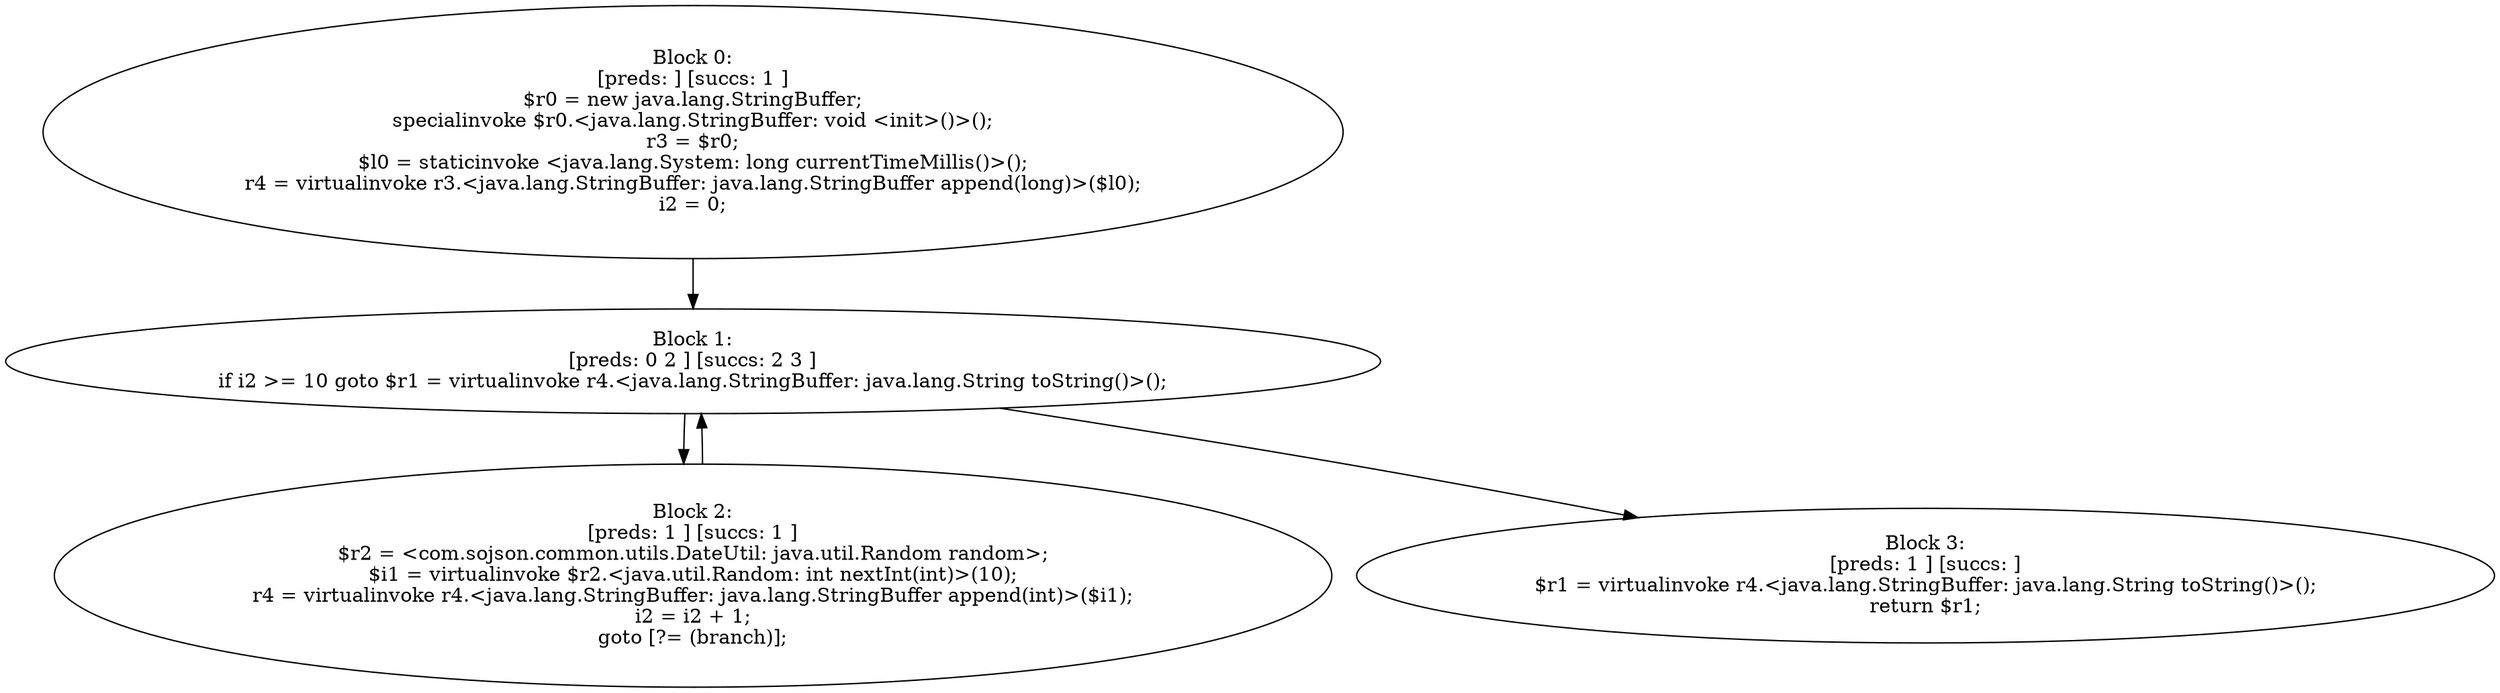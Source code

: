 digraph "unitGraph" {
    "Block 0:
[preds: ] [succs: 1 ]
$r0 = new java.lang.StringBuffer;
specialinvoke $r0.<java.lang.StringBuffer: void <init>()>();
r3 = $r0;
$l0 = staticinvoke <java.lang.System: long currentTimeMillis()>();
r4 = virtualinvoke r3.<java.lang.StringBuffer: java.lang.StringBuffer append(long)>($l0);
i2 = 0;
"
    "Block 1:
[preds: 0 2 ] [succs: 2 3 ]
if i2 >= 10 goto $r1 = virtualinvoke r4.<java.lang.StringBuffer: java.lang.String toString()>();
"
    "Block 2:
[preds: 1 ] [succs: 1 ]
$r2 = <com.sojson.common.utils.DateUtil: java.util.Random random>;
$i1 = virtualinvoke $r2.<java.util.Random: int nextInt(int)>(10);
r4 = virtualinvoke r4.<java.lang.StringBuffer: java.lang.StringBuffer append(int)>($i1);
i2 = i2 + 1;
goto [?= (branch)];
"
    "Block 3:
[preds: 1 ] [succs: ]
$r1 = virtualinvoke r4.<java.lang.StringBuffer: java.lang.String toString()>();
return $r1;
"
    "Block 0:
[preds: ] [succs: 1 ]
$r0 = new java.lang.StringBuffer;
specialinvoke $r0.<java.lang.StringBuffer: void <init>()>();
r3 = $r0;
$l0 = staticinvoke <java.lang.System: long currentTimeMillis()>();
r4 = virtualinvoke r3.<java.lang.StringBuffer: java.lang.StringBuffer append(long)>($l0);
i2 = 0;
"->"Block 1:
[preds: 0 2 ] [succs: 2 3 ]
if i2 >= 10 goto $r1 = virtualinvoke r4.<java.lang.StringBuffer: java.lang.String toString()>();
";
    "Block 1:
[preds: 0 2 ] [succs: 2 3 ]
if i2 >= 10 goto $r1 = virtualinvoke r4.<java.lang.StringBuffer: java.lang.String toString()>();
"->"Block 2:
[preds: 1 ] [succs: 1 ]
$r2 = <com.sojson.common.utils.DateUtil: java.util.Random random>;
$i1 = virtualinvoke $r2.<java.util.Random: int nextInt(int)>(10);
r4 = virtualinvoke r4.<java.lang.StringBuffer: java.lang.StringBuffer append(int)>($i1);
i2 = i2 + 1;
goto [?= (branch)];
";
    "Block 1:
[preds: 0 2 ] [succs: 2 3 ]
if i2 >= 10 goto $r1 = virtualinvoke r4.<java.lang.StringBuffer: java.lang.String toString()>();
"->"Block 3:
[preds: 1 ] [succs: ]
$r1 = virtualinvoke r4.<java.lang.StringBuffer: java.lang.String toString()>();
return $r1;
";
    "Block 2:
[preds: 1 ] [succs: 1 ]
$r2 = <com.sojson.common.utils.DateUtil: java.util.Random random>;
$i1 = virtualinvoke $r2.<java.util.Random: int nextInt(int)>(10);
r4 = virtualinvoke r4.<java.lang.StringBuffer: java.lang.StringBuffer append(int)>($i1);
i2 = i2 + 1;
goto [?= (branch)];
"->"Block 1:
[preds: 0 2 ] [succs: 2 3 ]
if i2 >= 10 goto $r1 = virtualinvoke r4.<java.lang.StringBuffer: java.lang.String toString()>();
";
}
